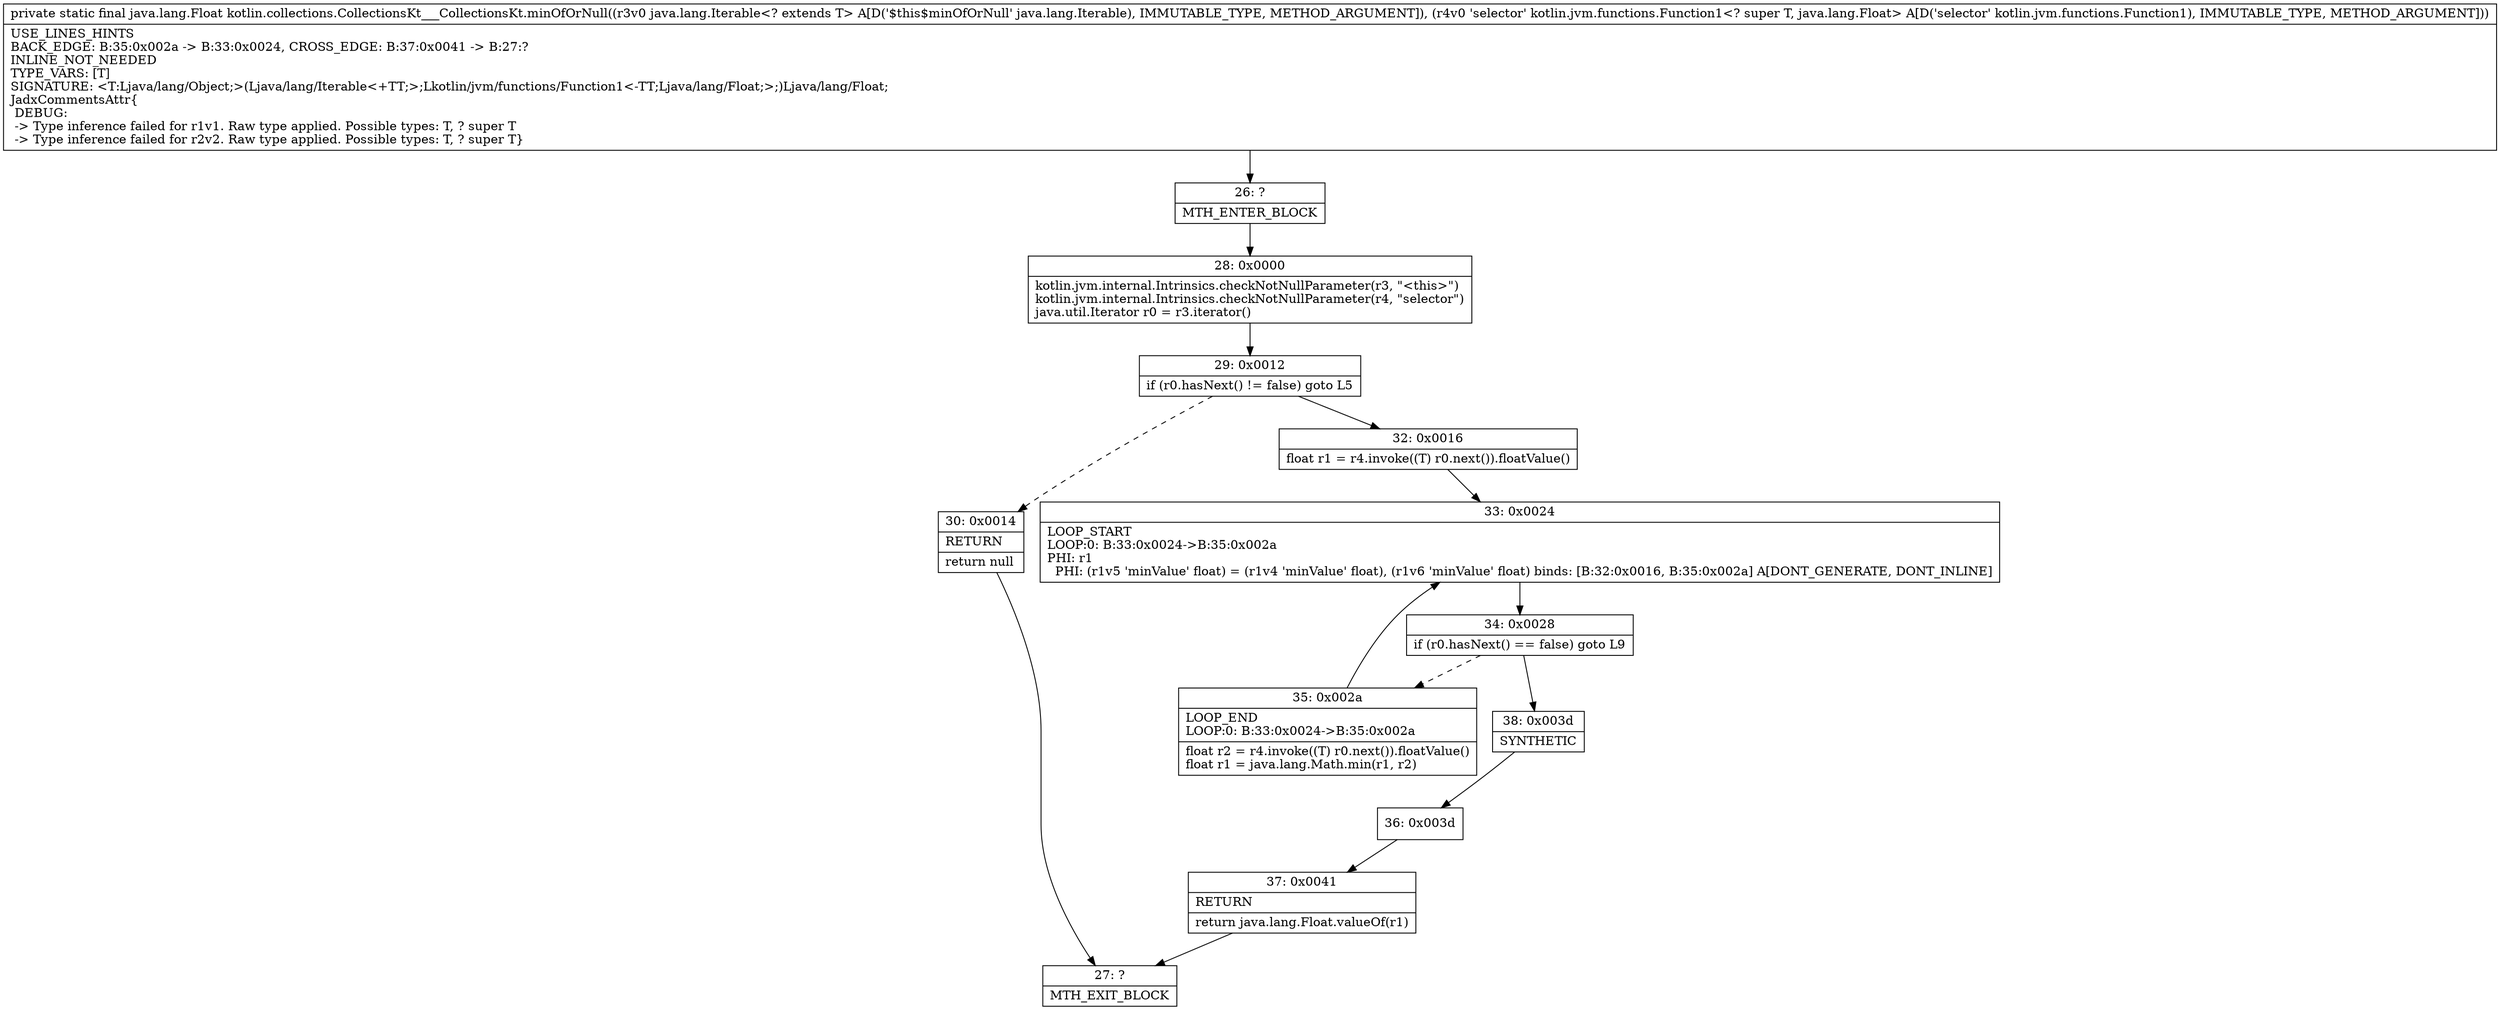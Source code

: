 digraph "CFG forkotlin.collections.CollectionsKt___CollectionsKt.minOfOrNull(Ljava\/lang\/Iterable;Lkotlin\/jvm\/functions\/Function1;)Ljava\/lang\/Float;" {
Node_26 [shape=record,label="{26\:\ ?|MTH_ENTER_BLOCK\l}"];
Node_28 [shape=record,label="{28\:\ 0x0000|kotlin.jvm.internal.Intrinsics.checkNotNullParameter(r3, \"\<this\>\")\lkotlin.jvm.internal.Intrinsics.checkNotNullParameter(r4, \"selector\")\ljava.util.Iterator r0 = r3.iterator()\l}"];
Node_29 [shape=record,label="{29\:\ 0x0012|if (r0.hasNext() != false) goto L5\l}"];
Node_30 [shape=record,label="{30\:\ 0x0014|RETURN\l|return null\l}"];
Node_27 [shape=record,label="{27\:\ ?|MTH_EXIT_BLOCK\l}"];
Node_32 [shape=record,label="{32\:\ 0x0016|float r1 = r4.invoke((T) r0.next()).floatValue()\l}"];
Node_33 [shape=record,label="{33\:\ 0x0024|LOOP_START\lLOOP:0: B:33:0x0024\-\>B:35:0x002a\lPHI: r1 \l  PHI: (r1v5 'minValue' float) = (r1v4 'minValue' float), (r1v6 'minValue' float) binds: [B:32:0x0016, B:35:0x002a] A[DONT_GENERATE, DONT_INLINE]\l}"];
Node_34 [shape=record,label="{34\:\ 0x0028|if (r0.hasNext() == false) goto L9\l}"];
Node_35 [shape=record,label="{35\:\ 0x002a|LOOP_END\lLOOP:0: B:33:0x0024\-\>B:35:0x002a\l|float r2 = r4.invoke((T) r0.next()).floatValue()\lfloat r1 = java.lang.Math.min(r1, r2)\l}"];
Node_38 [shape=record,label="{38\:\ 0x003d|SYNTHETIC\l}"];
Node_36 [shape=record,label="{36\:\ 0x003d}"];
Node_37 [shape=record,label="{37\:\ 0x0041|RETURN\l|return java.lang.Float.valueOf(r1)\l}"];
MethodNode[shape=record,label="{private static final java.lang.Float kotlin.collections.CollectionsKt___CollectionsKt.minOfOrNull((r3v0 java.lang.Iterable\<? extends T\> A[D('$this$minOfOrNull' java.lang.Iterable), IMMUTABLE_TYPE, METHOD_ARGUMENT]), (r4v0 'selector' kotlin.jvm.functions.Function1\<? super T, java.lang.Float\> A[D('selector' kotlin.jvm.functions.Function1), IMMUTABLE_TYPE, METHOD_ARGUMENT]))  | USE_LINES_HINTS\lBACK_EDGE: B:35:0x002a \-\> B:33:0x0024, CROSS_EDGE: B:37:0x0041 \-\> B:27:?\lINLINE_NOT_NEEDED\lTYPE_VARS: [T]\lSIGNATURE: \<T:Ljava\/lang\/Object;\>(Ljava\/lang\/Iterable\<+TT;\>;Lkotlin\/jvm\/functions\/Function1\<\-TT;Ljava\/lang\/Float;\>;)Ljava\/lang\/Float;\lJadxCommentsAttr\{\l DEBUG: \l \-\> Type inference failed for r1v1. Raw type applied. Possible types: T, ? super T\l \-\> Type inference failed for r2v2. Raw type applied. Possible types: T, ? super T\}\l}"];
MethodNode -> Node_26;Node_26 -> Node_28;
Node_28 -> Node_29;
Node_29 -> Node_30[style=dashed];
Node_29 -> Node_32;
Node_30 -> Node_27;
Node_32 -> Node_33;
Node_33 -> Node_34;
Node_34 -> Node_35[style=dashed];
Node_34 -> Node_38;
Node_35 -> Node_33;
Node_38 -> Node_36;
Node_36 -> Node_37;
Node_37 -> Node_27;
}

